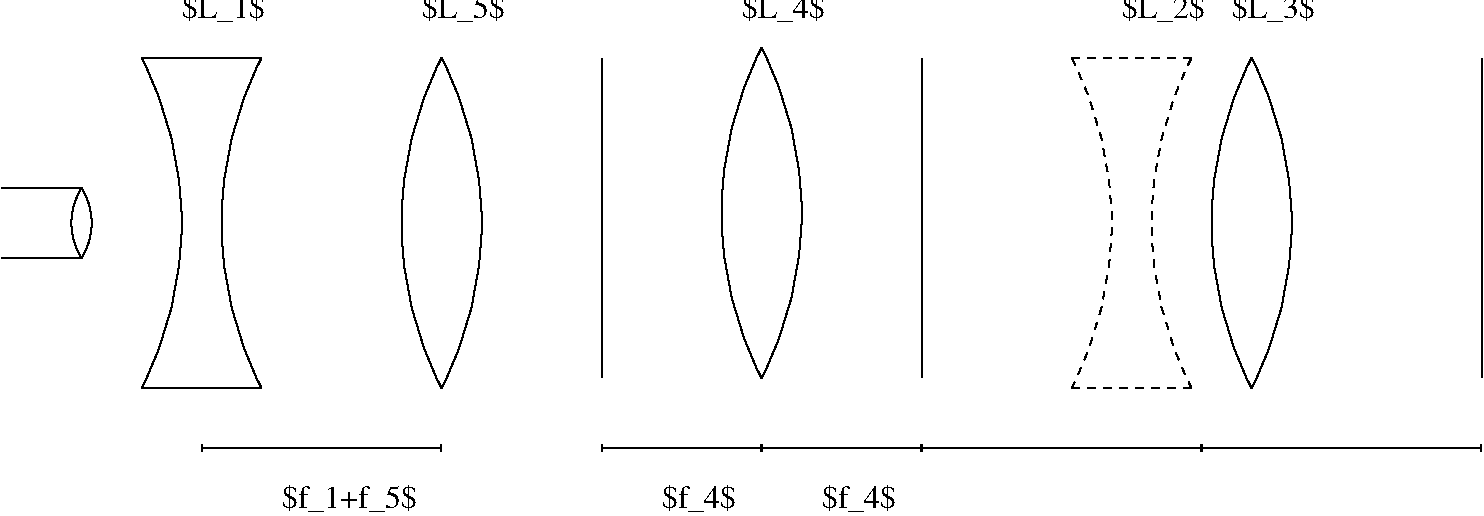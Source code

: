 #FIG 3.2  Produced by xfig version 3.2.6
Landscape
Center
Inches
Letter
100.00
Single
-2
1200 2
5 1 0 1 0 7 50 -1 -1 0.000 0 1 0 0 6000.000 1912.500 3600 675 3300 1875 3600 3150
5 1 0 1 0 7 50 -1 -1 0.000 0 0 0 0 1200.000 1912.500 3600 675 3900 1875 3600 3150
5 1 0 1 0 7 50 -1 -1 0.000 0 1 0 0 4650.000 1912.500 2250 675 1950 1875 2250 3150
5 1 0 1 0 7 50 -1 -1 0.000 0 0 0 0 -1050.000 1912.500 1350 675 1650 1875 1350 3150
5 1 0 1 0 7 50 -1 -1 0.000 0 1 0 0 8400.000 1837.500 6000 600 5700 1800 6000 3075
5 1 0 1 0 7 50 -1 -1 0.000 0 0 0 0 3600.000 1837.500 6000 600 6300 1800 6000 3075
5 1 0 1 0 7 50 -1 -1 0.000 0 1 0 0 1312.500 1912.500 900 1650 825 1875 900 2175
5 1 0 1 0 7 50 -1 -1 0.000 0 0 0 0 487.500 1912.500 900 1650 975 1875 900 2175
5 1 1 1 0 7 50 -1 -1 4.000 0 1 0 0 11625.000 1912.500 9225 675 8925 1875 9225 3150
5 1 1 1 0 7 50 -1 -1 4.000 0 0 0 0 5925.000 1912.500 8325 675 8625 1875 8325 3150
5 1 0 1 0 7 50 -1 -1 0.000 0 1 0 0 12075.000 1912.500 9675 675 9375 1875 9675 3150
5 1 0 1 0 7 50 -1 -1 0.000 0 0 0 0 7275.000 1912.500 9675 675 9975 1875 9675 3150
2 1 0 1 0 7 50 -1 -1 0.000 0 0 -1 0 0 2
	 1350 675 2250 675
2 1 0 1 0 7 50 -1 -1 0.000 0 0 -1 0 0 2
	 1350 3150 2250 3150
2 1 0 1 0 7 50 -1 -1 0.000 0 0 -1 0 0 2
	 4800 675 4800 3075
2 1 0 1 0 7 50 -1 -1 0.000 0 0 -1 0 0 2
	 7200 675 7200 3075
2 1 0 1 0 7 50 -1 -1 0.000 0 0 -1 0 0 2
	 300 1650 900 1650
2 1 0 1 0 7 50 -1 -1 0.000 0 0 -1 0 0 2
	 300 2175 900 2175
2 1 0 1 0 7 50 -1 -1 0.000 0 0 -1 0 0 2
	 11400 675 11400 3075
2 1 0 1 0 7 50 -1 -1 0.000 0 0 -1 1 1 2
	13 1 1.00 60.00 120.00
	13 1 1.00 60.00 120.00
	 1800 3600 3600 3600
2 1 0 1 0 7 50 -1 -1 0.000 0 0 -1 1 1 2
	13 1 1.00 60.00 120.00
	13 1 1.00 60.00 120.00
	 4800 3600 6000 3600
2 1 0 1 0 7 50 -1 -1 0.000 0 0 -1 1 1 2
	13 1 1.00 60.00 120.00
	13 1 1.00 60.00 120.00
	 6000 3600 7200 3600
2 1 0 1 0 7 50 -1 -1 0.000 0 0 -1 1 1 2
	13 1 1.00 60.00 120.00
	13 1 1.00 60.00 120.00
	 7200 3600 9300 3600
2 1 1 1 0 7 50 -1 -1 4.000 0 0 -1 0 0 2
	 8325 3150 9225 3150
2 1 1 1 0 7 50 -1 -1 4.000 0 0 -1 0 0 2
	 8325 675 9225 675
2 1 0 1 0 7 50 -1 -1 0.000 0 0 -1 1 1 2
	13 1 1.00 60.00 120.00
	13 1 1.00 60.00 120.00
	 9300 3600 11400 3600
4 0 0 50 -1 0 16 0.0000 6 150 450 5850 375 $L_4$\001
4 0 0 50 -1 0 16 0.0000 6 150 450 3450 375 $L_5$\001
4 0 0 50 -1 0 16 0.0000 6 150 450 1650 375 $L_1$\001
4 0 0 50 -1 0 16 0.0000 6 150 450 8700 375 $L_2$\001
4 0 0 50 -1 0 16 0.0000 6 150 450 9525 375 $L_3$\001
4 0 0 50 -1 0 16 0.0000 6 150 450 6450 4050 $f_4$\001
4 0 0 50 -1 0 16 0.0000 6 150 450 5250 4050 $f_4$\001
4 0 0 50 -1 0 16 0.0000 6 150 810 2400 4050 $f_1+f_5$\001
